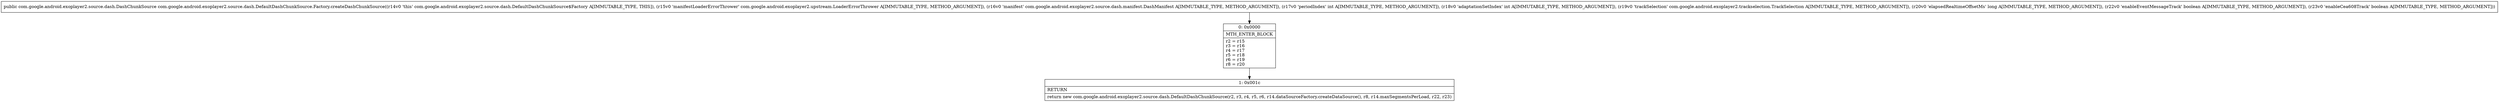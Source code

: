 digraph "CFG forcom.google.android.exoplayer2.source.dash.DefaultDashChunkSource.Factory.createDashChunkSource(Lcom\/google\/android\/exoplayer2\/upstream\/LoaderErrorThrower;Lcom\/google\/android\/exoplayer2\/source\/dash\/manifest\/DashManifest;IILcom\/google\/android\/exoplayer2\/trackselection\/TrackSelection;JZZ)Lcom\/google\/android\/exoplayer2\/source\/dash\/DashChunkSource;" {
Node_0 [shape=record,label="{0\:\ 0x0000|MTH_ENTER_BLOCK\l|r2 = r15\lr3 = r16\lr4 = r17\lr5 = r18\lr6 = r19\lr8 = r20\l}"];
Node_1 [shape=record,label="{1\:\ 0x001c|RETURN\l|return new com.google.android.exoplayer2.source.dash.DefaultDashChunkSource(r2, r3, r4, r5, r6, r14.dataSourceFactory.createDataSource(), r8, r14.maxSegmentsPerLoad, r22, r23)\l}"];
MethodNode[shape=record,label="{public com.google.android.exoplayer2.source.dash.DashChunkSource com.google.android.exoplayer2.source.dash.DefaultDashChunkSource.Factory.createDashChunkSource((r14v0 'this' com.google.android.exoplayer2.source.dash.DefaultDashChunkSource$Factory A[IMMUTABLE_TYPE, THIS]), (r15v0 'manifestLoaderErrorThrower' com.google.android.exoplayer2.upstream.LoaderErrorThrower A[IMMUTABLE_TYPE, METHOD_ARGUMENT]), (r16v0 'manifest' com.google.android.exoplayer2.source.dash.manifest.DashManifest A[IMMUTABLE_TYPE, METHOD_ARGUMENT]), (r17v0 'periodIndex' int A[IMMUTABLE_TYPE, METHOD_ARGUMENT]), (r18v0 'adaptationSetIndex' int A[IMMUTABLE_TYPE, METHOD_ARGUMENT]), (r19v0 'trackSelection' com.google.android.exoplayer2.trackselection.TrackSelection A[IMMUTABLE_TYPE, METHOD_ARGUMENT]), (r20v0 'elapsedRealtimeOffsetMs' long A[IMMUTABLE_TYPE, METHOD_ARGUMENT]), (r22v0 'enableEventMessageTrack' boolean A[IMMUTABLE_TYPE, METHOD_ARGUMENT]), (r23v0 'enableCea608Track' boolean A[IMMUTABLE_TYPE, METHOD_ARGUMENT])) }"];
MethodNode -> Node_0;
Node_0 -> Node_1;
}

